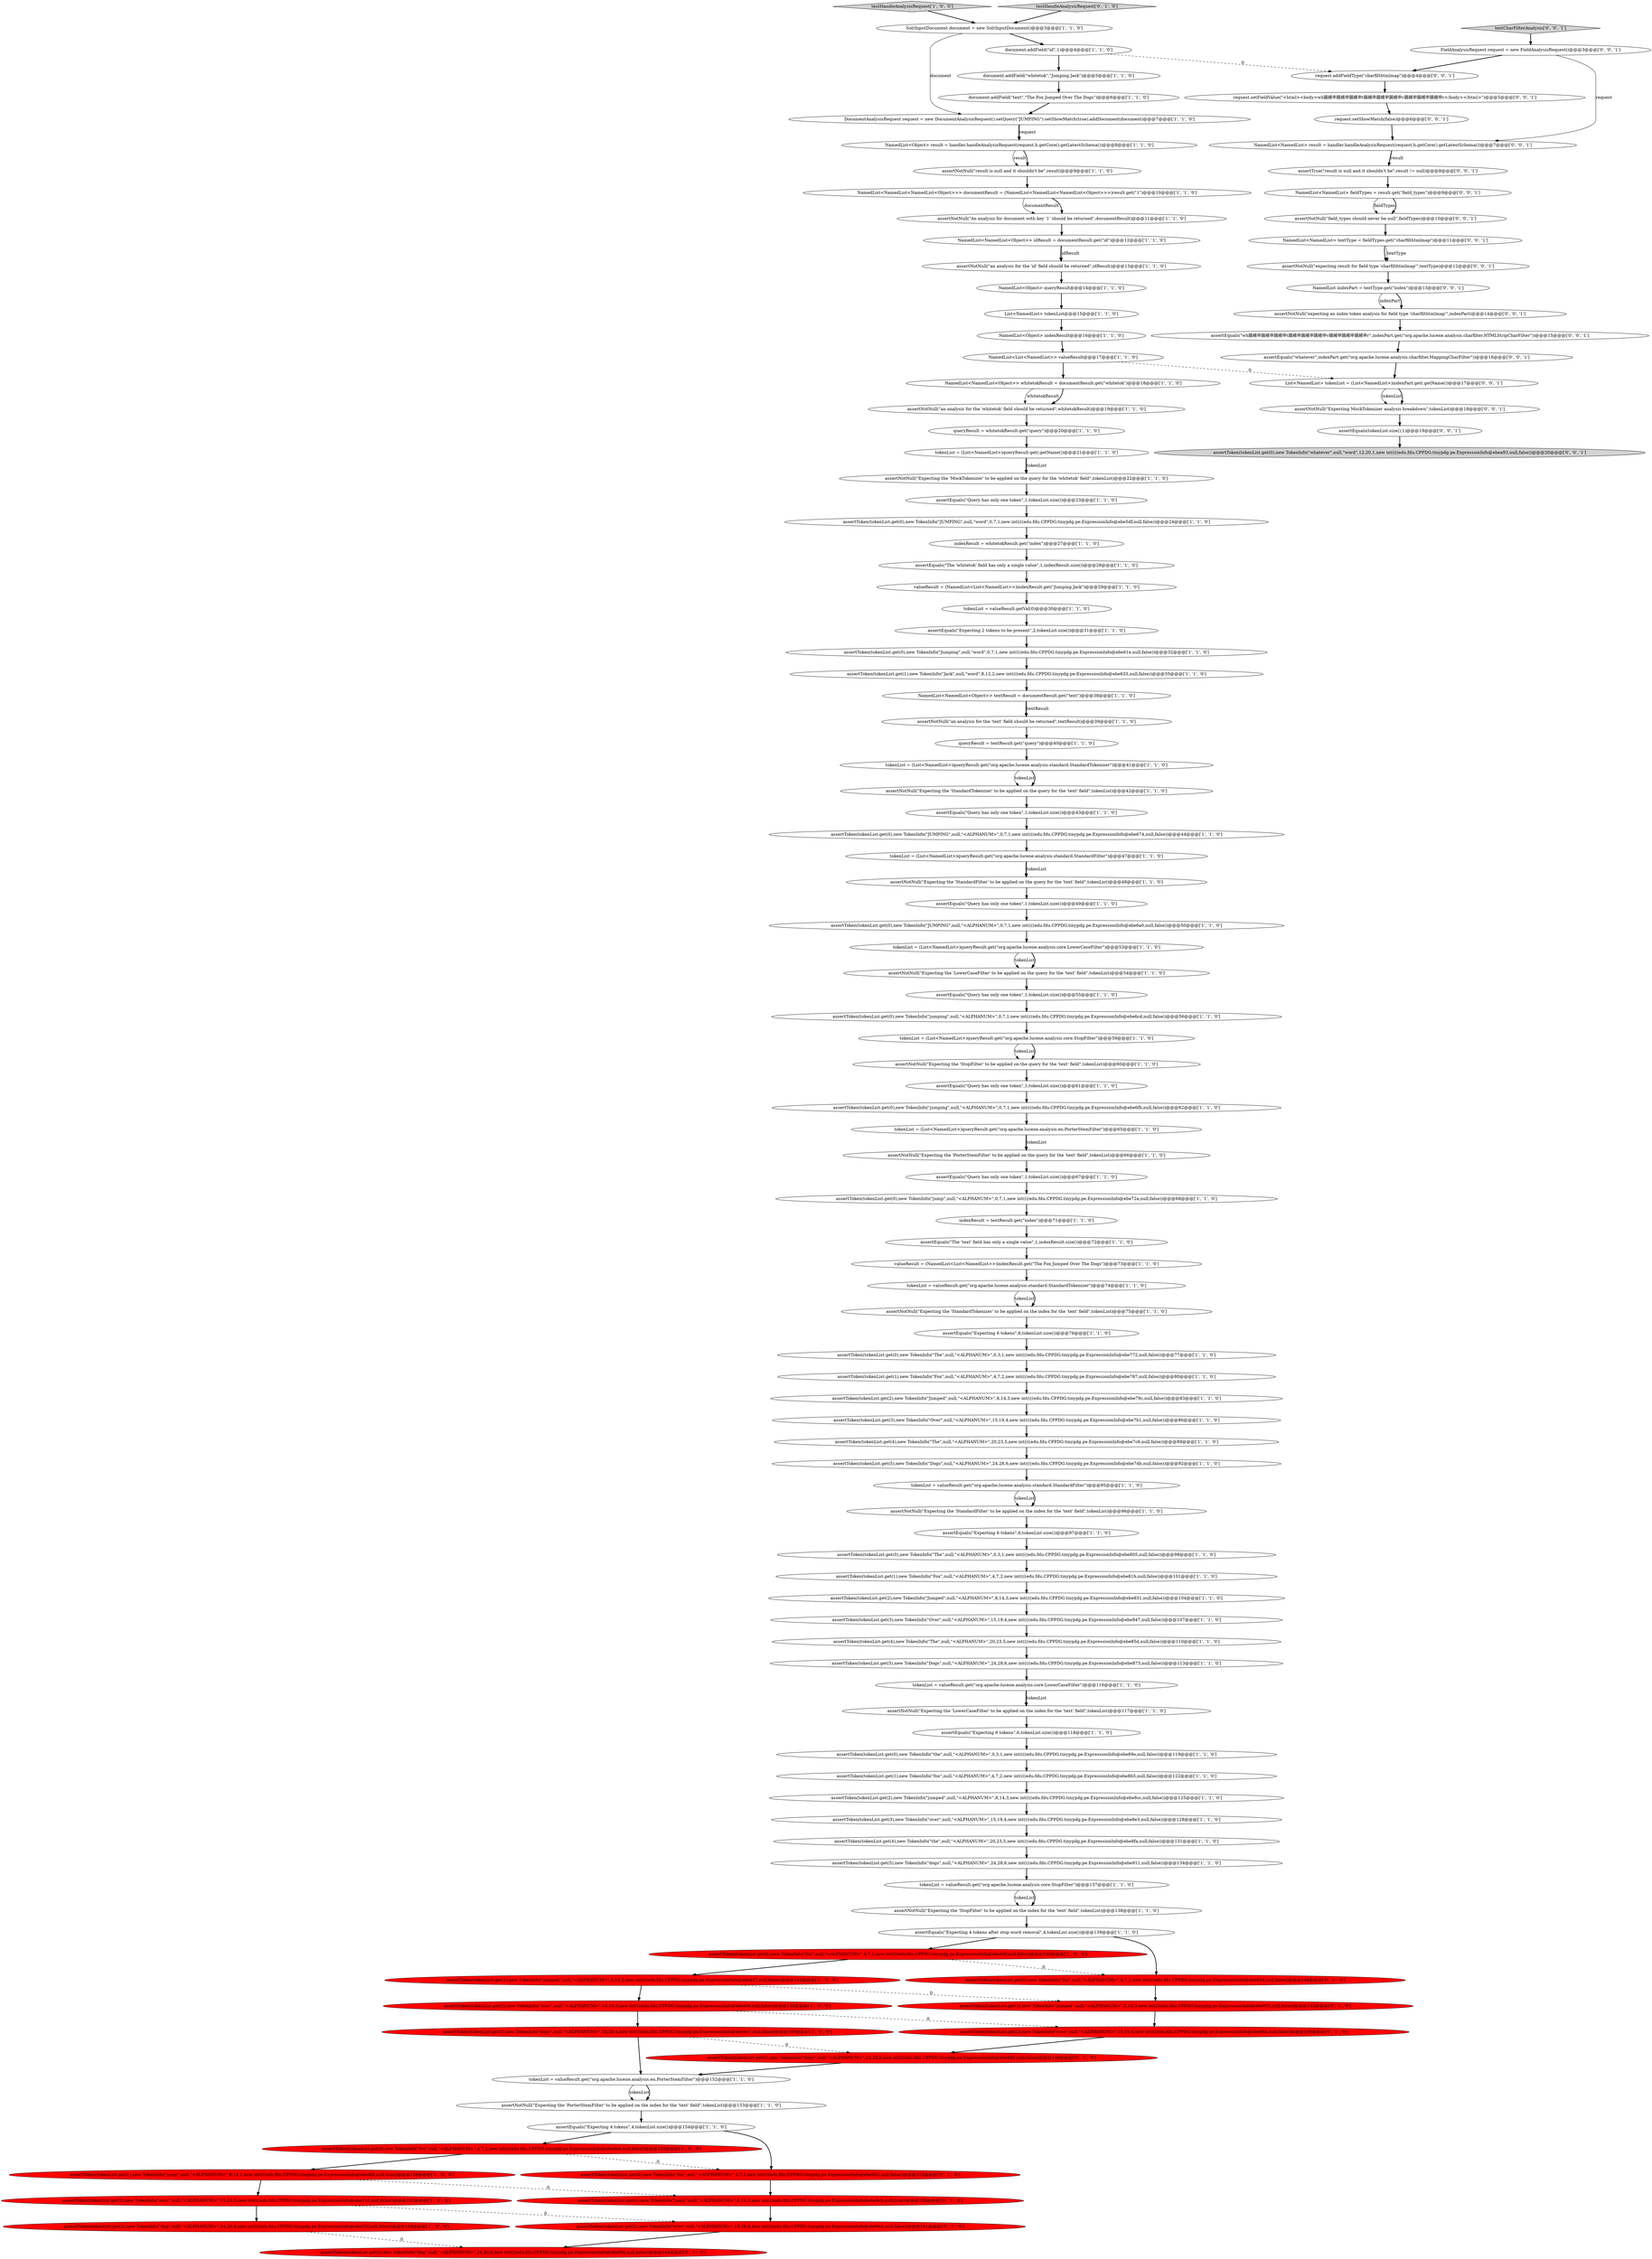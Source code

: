 digraph {
6 [style = filled, label = "assertNotNull(\"Expecting the 'StopFilter' to be applied on the query for the 'text' field\",tokenList)@@@60@@@['1', '1', '0']", fillcolor = white, shape = ellipse image = "AAA0AAABBB1BBB"];
60 [style = filled, label = "document.addField(\"id\",1)@@@4@@@['1', '1', '0']", fillcolor = white, shape = ellipse image = "AAA0AAABBB1BBB"];
27 [style = filled, label = "assertNotNull(\"Expecting the 'LowerCaseFilter' to be applied on the index for the 'text' field\",tokenList)@@@117@@@['1', '1', '0']", fillcolor = white, shape = ellipse image = "AAA0AAABBB1BBB"];
90 [style = filled, label = "SolrInputDocument document = new SolrInputDocument()@@@3@@@['1', '1', '0']", fillcolor = white, shape = ellipse image = "AAA0AAABBB1BBB"];
96 [style = filled, label = "assertToken(tokenList.get(0),new TokenInfo(\"JUMPING\",null,\"<ALPHANUM>\",0,7,1,new int((((edu.fdu.CPPDG.tinypdg.pe.ExpressionInfo@ebe674,null,false))@@@44@@@['1', '1', '0']", fillcolor = white, shape = ellipse image = "AAA0AAABBB1BBB"];
28 [style = filled, label = "assertNotNull(\"Expecting the 'StandardFilter' to be applied on the query for the 'text' field\",tokenList)@@@48@@@['1', '1', '0']", fillcolor = white, shape = ellipse image = "AAA0AAABBB1BBB"];
76 [style = filled, label = "tokenList = (List<NamedList>)queryResult.get(\"org.apache.lucene.analysis.core.StopFilter\")@@@59@@@['1', '1', '0']", fillcolor = white, shape = ellipse image = "AAA0AAABBB1BBB"];
78 [style = filled, label = "assertToken(tokenList.get(5),new TokenInfo(\"dogs\",null,\"<ALPHANUM>\",24,28,6,new int((((edu.fdu.CPPDG.tinypdg.pe.ExpressionInfo@ebe911,null,false))@@@134@@@['1', '1', '0']", fillcolor = white, shape = ellipse image = "AAA0AAABBB1BBB"];
73 [style = filled, label = "NamedList<NamedList<Object>> textResult = documentResult.get(\"text\")@@@38@@@['1', '1', '0']", fillcolor = white, shape = ellipse image = "AAA0AAABBB1BBB"];
101 [style = filled, label = "assertToken(tokenList.get(0),new TokenInfo(\"fox\",null,\"<ALPHANUM>\",4,7,2,new int((((edu.fdu.CPPDG.tinypdg.pe.ExpressionInfo@ebe93d,null,false))@@@140@@@['0', '1', '0']", fillcolor = red, shape = ellipse image = "AAA1AAABBB2BBB"];
116 [style = filled, label = "assertEquals(\"whatever\",indexPart.get(\"org.apache.lucene.analysis.charfilter.MappingCharFilter\"))@@@16@@@['0', '0', '1']", fillcolor = white, shape = ellipse image = "AAA0AAABBB3BBB"];
124 [style = filled, label = "assertNotNull(\"field_types should never be null\",fieldTypes)@@@10@@@['0', '0', '1']", fillcolor = white, shape = ellipse image = "AAA0AAABBB3BBB"];
58 [style = filled, label = "List<NamedList> tokenList@@@15@@@['1', '1', '0']", fillcolor = white, shape = ellipse image = "AAA0AAABBB1BBB"];
77 [style = filled, label = "NamedList<Object> queryResult@@@14@@@['1', '1', '0']", fillcolor = white, shape = ellipse image = "AAA0AAABBB1BBB"];
19 [style = filled, label = "NamedList<NamedList<Object>> whitetokResult = documentResult.get(\"whitetok\")@@@18@@@['1', '1', '0']", fillcolor = white, shape = ellipse image = "AAA0AAABBB1BBB"];
12 [style = filled, label = "assertEquals(\"Expecting 6 tokens\",6,tokenList.size())@@@118@@@['1', '1', '0']", fillcolor = white, shape = ellipse image = "AAA0AAABBB1BBB"];
45 [style = filled, label = "assertNotNull(\"Expecting the 'StandardFilter' to be applied on the index for the 'text' field\",tokenList)@@@96@@@['1', '1', '0']", fillcolor = white, shape = ellipse image = "AAA0AAABBB1BBB"];
72 [style = filled, label = "assertEquals(\"Expecting 6 tokens\",6,tokenList.size())@@@97@@@['1', '1', '0']", fillcolor = white, shape = ellipse image = "AAA0AAABBB1BBB"];
69 [style = filled, label = "assertToken(tokenList.get(2),new TokenInfo(\"over\",null,\"<ALPHANUM>\",15,19,3,new int((((edu.fdu.CPPDG.tinypdg.pe.ExpressionInfo@ebe49f,null,false))@@@146@@@['1', '0', '0']", fillcolor = red, shape = ellipse image = "AAA1AAABBB1BBB"];
63 [style = filled, label = "assertToken(tokenList.get(0),new TokenInfo(\"jumping\",null,\"<ALPHANUM>\",0,7,1,new int((((edu.fdu.CPPDG.tinypdg.pe.ExpressionInfo@ebe6cd,null,false))@@@56@@@['1', '1', '0']", fillcolor = white, shape = ellipse image = "AAA0AAABBB1BBB"];
20 [style = filled, label = "assertToken(tokenList.get(3),new TokenInfo(\"over\",null,\"<ALPHANUM>\",15,19,4,new int((((edu.fdu.CPPDG.tinypdg.pe.ExpressionInfo@ebe8e3,null,false))@@@128@@@['1', '1', '0']", fillcolor = white, shape = ellipse image = "AAA0AAABBB1BBB"];
118 [style = filled, label = "List<NamedList> tokenList = (List<NamedList>)indexPart.get(.getName())@@@17@@@['0', '0', '1']", fillcolor = white, shape = ellipse image = "AAA0AAABBB3BBB"];
89 [style = filled, label = "assertNotNull(\"Expecting the 'PorterStemFilter' to be applied on the index for the 'text' field\",tokenList)@@@153@@@['1', '1', '0']", fillcolor = white, shape = ellipse image = "AAA0AAABBB1BBB"];
81 [style = filled, label = "assertToken(tokenList.get(1),new TokenInfo(\"Jack\",null,\"word\",8,12,2,new int((((edu.fdu.CPPDG.tinypdg.pe.ExpressionInfo@ebe633,null,false))@@@35@@@['1', '1', '0']", fillcolor = white, shape = ellipse image = "AAA0AAABBB1BBB"];
84 [style = filled, label = "tokenList = valueResult.get(\"org.apache.lucene.analysis.core.StopFilter\")@@@137@@@['1', '1', '0']", fillcolor = white, shape = ellipse image = "AAA0AAABBB1BBB"];
83 [style = filled, label = "valueResult = (NamedList<List<NamedList>>)indexResult.get(\"Jumping Jack\")@@@29@@@['1', '1', '0']", fillcolor = white, shape = ellipse image = "AAA0AAABBB1BBB"];
2 [style = filled, label = "indexResult = whitetokResult.get(\"index\")@@@27@@@['1', '1', '0']", fillcolor = white, shape = ellipse image = "AAA0AAABBB1BBB"];
52 [style = filled, label = "queryResult = textResult.get(\"query\")@@@40@@@['1', '1', '0']", fillcolor = white, shape = ellipse image = "AAA0AAABBB1BBB"];
103 [style = filled, label = "assertToken(tokenList.get(2),new TokenInfo(\"over\",null,\"<ALPHANUM>\",15,19,4,new int((((edu.fdu.CPPDG.tinypdg.pe.ExpressionInfo@ebe96d,null,false))@@@146@@@['0', '1', '0']", fillcolor = red, shape = ellipse image = "AAA1AAABBB2BBB"];
50 [style = filled, label = "assertToken(tokenList.get(1),new TokenInfo(\"fox\",null,\"<ALPHANUM>\",4,7,2,new int((((edu.fdu.CPPDG.tinypdg.pe.ExpressionInfo@ebe8b5,null,false))@@@122@@@['1', '1', '0']", fillcolor = white, shape = ellipse image = "AAA0AAABBB1BBB"];
120 [style = filled, label = "request.addFieldType(\"charfilthtmlmap\")@@@4@@@['0', '0', '1']", fillcolor = white, shape = ellipse image = "AAA0AAABBB3BBB"];
26 [style = filled, label = "queryResult = whitetokResult.get(\"query\")@@@20@@@['1', '1', '0']", fillcolor = white, shape = ellipse image = "AAA0AAABBB1BBB"];
44 [style = filled, label = "assertEquals(\"Expecting 2 tokens to be present\",2,tokenList.size())@@@31@@@['1', '1', '0']", fillcolor = white, shape = ellipse image = "AAA0AAABBB1BBB"];
24 [style = filled, label = "assertToken(tokenList.get(0),new TokenInfo(\"fox\",null,\"<ALPHANUM>\",4,7,1,new int((((edu.fdu.CPPDG.tinypdg.pe.ExpressionInfo@ebe46f,null,false))@@@140@@@['1', '0', '0']", fillcolor = red, shape = ellipse image = "AAA1AAABBB1BBB"];
42 [style = filled, label = "assertEquals(\"The 'whitetok' field has only a single value\",1,indexResult.size())@@@28@@@['1', '1', '0']", fillcolor = white, shape = ellipse image = "AAA0AAABBB1BBB"];
5 [style = filled, label = "assertEquals(\"Query has only one token\",1,tokenList.size())@@@43@@@['1', '1', '0']", fillcolor = white, shape = ellipse image = "AAA0AAABBB1BBB"];
54 [style = filled, label = "NamedList<Object> indexResult@@@16@@@['1', '1', '0']", fillcolor = white, shape = ellipse image = "AAA0AAABBB1BBB"];
70 [style = filled, label = "testHandleAnalysisRequest['1', '0', '0']", fillcolor = lightgray, shape = diamond image = "AAA0AAABBB1BBB"];
16 [style = filled, label = "assertToken(tokenList.get(0),new TokenInfo(\"jumping\",null,\"<ALPHANUM>\",0,7,1,new int((((edu.fdu.CPPDG.tinypdg.pe.ExpressionInfo@ebe6fb,null,false))@@@62@@@['1', '1', '0']", fillcolor = white, shape = ellipse image = "AAA0AAABBB1BBB"];
31 [style = filled, label = "assertNotNull(\"an analysis for the 'id' field should be returned\",idResult)@@@13@@@['1', '1', '0']", fillcolor = white, shape = ellipse image = "AAA0AAABBB1BBB"];
46 [style = filled, label = "DocumentAnalysisRequest request = new DocumentAnalysisRequest().setQuery(\"JUMPING\").setShowMatch(true).addDocument(document)@@@7@@@['1', '1', '0']", fillcolor = white, shape = ellipse image = "AAA0AAABBB1BBB"];
65 [style = filled, label = "assertToken(tokenList.get(5),new TokenInfo(\"Dogs\",null,\"<ALPHANUM>\",24,28,6,new int((((edu.fdu.CPPDG.tinypdg.pe.ExpressionInfo@ebe873,null,false))@@@113@@@['1', '1', '0']", fillcolor = white, shape = ellipse image = "AAA0AAABBB1BBB"];
56 [style = filled, label = "assertEquals(\"Query has only one token\",1,tokenList.size())@@@55@@@['1', '1', '0']", fillcolor = white, shape = ellipse image = "AAA0AAABBB1BBB"];
23 [style = filled, label = "assertToken(tokenList.get(0),new TokenInfo(\"JUMPING\",null,\"word\",0,7,1,new int((((edu.fdu.CPPDG.tinypdg.pe.ExpressionInfo@ebe5df,null,false))@@@24@@@['1', '1', '0']", fillcolor = white, shape = ellipse image = "AAA0AAABBB1BBB"];
79 [style = filled, label = "assertToken(tokenList.get(2),new TokenInfo(\"Jumped\",null,\"<ALPHANUM>\",8,14,3,new int((((edu.fdu.CPPDG.tinypdg.pe.ExpressionInfo@ebe79c,null,false))@@@83@@@['1', '1', '0']", fillcolor = white, shape = ellipse image = "AAA0AAABBB1BBB"];
64 [style = filled, label = "assertToken(tokenList.get(2),new TokenInfo(\"jumped\",null,\"<ALPHANUM>\",8,14,3,new int((((edu.fdu.CPPDG.tinypdg.pe.ExpressionInfo@ebe8cc,null,false))@@@125@@@['1', '1', '0']", fillcolor = white, shape = ellipse image = "AAA0AAABBB1BBB"];
25 [style = filled, label = "assertToken(tokenList.get(3),new TokenInfo(\"Over\",null,\"<ALPHANUM>\",15,19,4,new int((((edu.fdu.CPPDG.tinypdg.pe.ExpressionInfo@ebe847,null,false))@@@107@@@['1', '1', '0']", fillcolor = white, shape = ellipse image = "AAA0AAABBB1BBB"];
53 [style = filled, label = "assertToken(tokenList.get(0),new TokenInfo(\"the\",null,\"<ALPHANUM>\",0,3,1,new int((((edu.fdu.CPPDG.tinypdg.pe.ExpressionInfo@ebe89e,null,false))@@@119@@@['1', '1', '0']", fillcolor = white, shape = ellipse image = "AAA0AAABBB1BBB"];
111 [style = filled, label = "assertTrue(\"result is null and it shouldn't be\",result != null)@@@8@@@['0', '0', '1']", fillcolor = white, shape = ellipse image = "AAA0AAABBB3BBB"];
113 [style = filled, label = "testCharFilterAnalysis['0', '0', '1']", fillcolor = lightgray, shape = diamond image = "AAA0AAABBB3BBB"];
82 [style = filled, label = "tokenList = valueResult.getVal(0)@@@30@@@['1', '1', '0']", fillcolor = white, shape = ellipse image = "AAA0AAABBB1BBB"];
61 [style = filled, label = "assertToken(tokenList.get(0),new TokenInfo(\"Jumping\",null,\"word\",0,7,1,new int((((edu.fdu.CPPDG.tinypdg.pe.ExpressionInfo@ebe61e,null,false))@@@32@@@['1', '1', '0']", fillcolor = white, shape = ellipse image = "AAA0AAABBB1BBB"];
105 [style = filled, label = "assertToken(tokenList.get(1),new TokenInfo(\"jumped\",null,\"<ALPHANUM>\",8,14,3,new int((((edu.fdu.CPPDG.tinypdg.pe.ExpressionInfo@ebe955,null,false))@@@143@@@['0', '1', '0']", fillcolor = red, shape = ellipse image = "AAA1AAABBB2BBB"];
55 [style = filled, label = "assertToken(tokenList.get(5),new TokenInfo(\"Dogs\",null,\"<ALPHANUM>\",24,28,6,new int((((edu.fdu.CPPDG.tinypdg.pe.ExpressionInfo@ebe7db,null,false))@@@92@@@['1', '1', '0']", fillcolor = white, shape = ellipse image = "AAA0AAABBB1BBB"];
97 [style = filled, label = "testHandleAnalysisRequest['0', '1', '0']", fillcolor = lightgray, shape = diamond image = "AAA0AAABBB2BBB"];
1 [style = filled, label = "tokenList = (List<NamedList>)queryResult.get(\"org.apache.lucene.analysis.standard.StandardFilter\")@@@47@@@['1', '1', '0']", fillcolor = white, shape = ellipse image = "AAA0AAABBB1BBB"];
102 [style = filled, label = "assertToken(tokenList.get(3),new TokenInfo(\"dog\",null,\"<ALPHANUM>\",24,28,6,new int((((edu.fdu.CPPDG.tinypdg.pe.ExpressionInfo@ebe9fd,null,false))@@@164@@@['0', '1', '0']", fillcolor = red, shape = ellipse image = "AAA1AAABBB2BBB"];
30 [style = filled, label = "tokenList = valueResult.get(\"org.apache.lucene.analysis.standard.StandardTokenizer\")@@@74@@@['1', '1', '0']", fillcolor = white, shape = ellipse image = "AAA0AAABBB1BBB"];
108 [style = filled, label = "assertToken(tokenList.get(0),new TokenInfo(\"whatever\",null,\"word\",12,20,1,new int((((edu.fdu.CPPDG.tinypdg.pe.ExpressionInfo@ebea93,null,false))@@@20@@@['0', '0', '1']", fillcolor = lightgray, shape = ellipse image = "AAA0AAABBB3BBB"];
7 [style = filled, label = "tokenList = (List<NamedList>)queryResult.get(\"org.apache.lucene.analysis.core.LowerCaseFilter\")@@@53@@@['1', '1', '0']", fillcolor = white, shape = ellipse image = "AAA0AAABBB1BBB"];
121 [style = filled, label = "NamedList<NamedList> fieldTypes = result.get(\"field_types\")@@@9@@@['0', '0', '1']", fillcolor = white, shape = ellipse image = "AAA0AAABBB3BBB"];
98 [style = filled, label = "assertToken(tokenList.get(2),new TokenInfo(\"over\",null,\"<ALPHANUM>\",15,19,4,new int((((edu.fdu.CPPDG.tinypdg.pe.ExpressionInfo@ebe9e4,null,false))@@@161@@@['0', '1', '0']", fillcolor = red, shape = ellipse image = "AAA1AAABBB2BBB"];
112 [style = filled, label = "NamedList indexPart = textType.get(\"index\")@@@13@@@['0', '0', '1']", fillcolor = white, shape = ellipse image = "AAA0AAABBB3BBB"];
41 [style = filled, label = "assertNotNull(\"an analysis for the 'text' field should be returned\",textResult)@@@39@@@['1', '1', '0']", fillcolor = white, shape = ellipse image = "AAA0AAABBB1BBB"];
43 [style = filled, label = "assertToken(tokenList.get(2),new TokenInfo(\"over\",null,\"<ALPHANUM>\",15,19,3,new int((((edu.fdu.CPPDG.tinypdg.pe.ExpressionInfo@ebe516,null,false))@@@161@@@['1', '0', '0']", fillcolor = red, shape = ellipse image = "AAA1AAABBB1BBB"];
109 [style = filled, label = "request.setShowMatch(false)@@@6@@@['0', '0', '1']", fillcolor = white, shape = ellipse image = "AAA0AAABBB3BBB"];
115 [style = filled, label = "assertNotNull(\"expecting an index token analysis for field type 'charfilthtmlmap'\",indexPart)@@@14@@@['0', '0', '1']", fillcolor = white, shape = ellipse image = "AAA0AAABBB3BBB"];
66 [style = filled, label = "assertNotNull(\"Expecting the 'StandardTokenizer' to be applied on the index for the 'text' field\",tokenList)@@@75@@@['1', '1', '0']", fillcolor = white, shape = ellipse image = "AAA0AAABBB1BBB"];
86 [style = filled, label = "assertToken(tokenList.get(3),new TokenInfo(\"Over\",null,\"<ALPHANUM>\",15,19,4,new int((((edu.fdu.CPPDG.tinypdg.pe.ExpressionInfo@ebe7b1,null,false))@@@86@@@['1', '1', '0']", fillcolor = white, shape = ellipse image = "AAA0AAABBB1BBB"];
21 [style = filled, label = "assertEquals(\"Expecting 6 tokens\",6,tokenList.size())@@@76@@@['1', '1', '0']", fillcolor = white, shape = ellipse image = "AAA0AAABBB1BBB"];
68 [style = filled, label = "NamedList<NamedList<Object>> idResult = documentResult.get(\"id\")@@@12@@@['1', '1', '0']", fillcolor = white, shape = ellipse image = "AAA0AAABBB1BBB"];
9 [style = filled, label = "assertToken(tokenList.get(3),new TokenInfo(\"dogs\",null,\"<ALPHANUM>\",24,28,4,new int((((edu.fdu.CPPDG.tinypdg.pe.ExpressionInfo@ebe4b7,null,false))@@@149@@@['1', '0', '0']", fillcolor = red, shape = ellipse image = "AAA1AAABBB1BBB"];
4 [style = filled, label = "assertNotNull(\"an analysis for the 'whitetok' field should be returned\",whitetokResult)@@@19@@@['1', '1', '0']", fillcolor = white, shape = ellipse image = "AAA0AAABBB1BBB"];
51 [style = filled, label = "tokenList = valueResult.get(\"org.apache.lucene.analysis.core.LowerCaseFilter\")@@@116@@@['1', '1', '0']", fillcolor = white, shape = ellipse image = "AAA0AAABBB1BBB"];
91 [style = filled, label = "assertToken(tokenList.get(0),new TokenInfo(\"The\",null,\"<ALPHANUM>\",0,3,1,new int((((edu.fdu.CPPDG.tinypdg.pe.ExpressionInfo@ebe805,null,false))@@@98@@@['1', '1', '0']", fillcolor = white, shape = ellipse image = "AAA0AAABBB1BBB"];
18 [style = filled, label = "assertToken(tokenList.get(1),new TokenInfo(\"jump\",null,\"<ALPHANUM>\",8,14,2,new int((((edu.fdu.CPPDG.tinypdg.pe.ExpressionInfo@ebe4fd,null,true))@@@158@@@['1', '0', '0']", fillcolor = red, shape = ellipse image = "AAA1AAABBB1BBB"];
13 [style = filled, label = "assertToken(tokenList.get(1),new TokenInfo(\"Fox\",null,\"<ALPHANUM>\",4,7,2,new int((((edu.fdu.CPPDG.tinypdg.pe.ExpressionInfo@ebe81b,null,false))@@@101@@@['1', '1', '0']", fillcolor = white, shape = ellipse image = "AAA0AAABBB1BBB"];
88 [style = filled, label = "tokenList = (List<NamedList>)queryResult.get(\"org.apache.lucene.analysis.standard.StandardTokenizer\")@@@41@@@['1', '1', '0']", fillcolor = white, shape = ellipse image = "AAA0AAABBB1BBB"];
8 [style = filled, label = "assertToken(tokenList.get(4),new TokenInfo(\"The\",null,\"<ALPHANUM>\",20,23,5,new int((((edu.fdu.CPPDG.tinypdg.pe.ExpressionInfo@ebe7c6,null,false))@@@89@@@['1', '1', '0']", fillcolor = white, shape = ellipse image = "AAA0AAABBB1BBB"];
49 [style = filled, label = "assertToken(tokenList.get(2),new TokenInfo(\"Jumped\",null,\"<ALPHANUM>\",8,14,3,new int((((edu.fdu.CPPDG.tinypdg.pe.ExpressionInfo@ebe831,null,false))@@@104@@@['1', '1', '0']", fillcolor = white, shape = ellipse image = "AAA0AAABBB1BBB"];
48 [style = filled, label = "assertNotNull(\"Expecting the 'PorterStemFilter' to be applied on the query for the 'text' field\",tokenList)@@@66@@@['1', '1', '0']", fillcolor = white, shape = ellipse image = "AAA0AAABBB1BBB"];
36 [style = filled, label = "assertNotNull(\"Expecting the 'StopFilter' to be applied on the index for the 'text' field\",tokenList)@@@138@@@['1', '1', '0']", fillcolor = white, shape = ellipse image = "AAA0AAABBB1BBB"];
62 [style = filled, label = "tokenList = (List<NamedList>)queryResult.get(\"org.apache.lucene.analysis.en.PorterStemFilter\")@@@65@@@['1', '1', '0']", fillcolor = white, shape = ellipse image = "AAA0AAABBB1BBB"];
11 [style = filled, label = "assertEquals(\"Query has only one token\",1,tokenList.size())@@@23@@@['1', '1', '0']", fillcolor = white, shape = ellipse image = "AAA0AAABBB1BBB"];
106 [style = filled, label = "NamedList<NamedList> textType = fieldTypes.get(\"charfilthtmlmap\")@@@11@@@['0', '0', '1']", fillcolor = white, shape = ellipse image = "AAA0AAABBB3BBB"];
33 [style = filled, label = "assertEquals(\"Query has only one token\",1,tokenList.size())@@@67@@@['1', '1', '0']", fillcolor = white, shape = ellipse image = "AAA0AAABBB1BBB"];
57 [style = filled, label = "NamedList<NamedList<NamedList<Object>>> documentResult = (NamedList<NamedList<NamedList<Object>>>)result.get(\"1\")@@@10@@@['1', '1', '0']", fillcolor = white, shape = ellipse image = "AAA0AAABBB1BBB"];
15 [style = filled, label = "document.addField(\"whitetok\",\"Jumping Jack\")@@@5@@@['1', '1', '0']", fillcolor = white, shape = ellipse image = "AAA0AAABBB1BBB"];
10 [style = filled, label = "assertNotNull(\"Expecting the 'StandardTokenizer' to be applied on the query for the 'text' field\",tokenList)@@@42@@@['1', '1', '0']", fillcolor = white, shape = ellipse image = "AAA0AAABBB1BBB"];
123 [style = filled, label = "FieldAnalysisRequest request = new FieldAnalysisRequest()@@@3@@@['0', '0', '1']", fillcolor = white, shape = ellipse image = "AAA0AAABBB3BBB"];
71 [style = filled, label = "valueResult = (NamedList<List<NamedList>>)indexResult.get(\"The Fox Jumped Over The Dogs\")@@@73@@@['1', '1', '0']", fillcolor = white, shape = ellipse image = "AAA0AAABBB1BBB"];
37 [style = filled, label = "assertEquals(\"Expecting 4 tokens\",4,tokenList.size())@@@154@@@['1', '1', '0']", fillcolor = white, shape = ellipse image = "AAA0AAABBB1BBB"];
85 [style = filled, label = "assertToken(tokenList.get(0),new TokenInfo(\"The\",null,\"<ALPHANUM>\",0,3,1,new int((((edu.fdu.CPPDG.tinypdg.pe.ExpressionInfo@ebe772,null,false))@@@77@@@['1', '1', '0']", fillcolor = white, shape = ellipse image = "AAA0AAABBB1BBB"];
95 [style = filled, label = "tokenList = (List<NamedList>)queryResult.get(.getName())@@@21@@@['1', '1', '0']", fillcolor = white, shape = ellipse image = "AAA0AAABBB1BBB"];
35 [style = filled, label = "tokenList = valueResult.get(\"org.apache.lucene.analysis.standard.StandardFilter\")@@@95@@@['1', '1', '0']", fillcolor = white, shape = ellipse image = "AAA0AAABBB1BBB"];
38 [style = filled, label = "assertToken(tokenList.get(4),new TokenInfo(\"The\",null,\"<ALPHANUM>\",20,23,5,new int((((edu.fdu.CPPDG.tinypdg.pe.ExpressionInfo@ebe85d,null,false))@@@110@@@['1', '1', '0']", fillcolor = white, shape = ellipse image = "AAA0AAABBB1BBB"];
59 [style = filled, label = "assertToken(tokenList.get(1),new TokenInfo(\"jumped\",null,\"<ALPHANUM>\",8,14,2,new int((((edu.fdu.CPPDG.tinypdg.pe.ExpressionInfo@ebe487,null,false))@@@143@@@['1', '0', '0']", fillcolor = red, shape = ellipse image = "AAA1AAABBB1BBB"];
80 [style = filled, label = "document.addField(\"text\",\"The Fox Jumped Over The Dogs\")@@@6@@@['1', '1', '0']", fillcolor = white, shape = ellipse image = "AAA0AAABBB1BBB"];
94 [style = filled, label = "assertToken(tokenList.get(1),new TokenInfo(\"Fox\",null,\"<ALPHANUM>\",4,7,2,new int((((edu.fdu.CPPDG.tinypdg.pe.ExpressionInfo@ebe787,null,false))@@@80@@@['1', '1', '0']", fillcolor = white, shape = ellipse image = "AAA0AAABBB1BBB"];
29 [style = filled, label = "assertEquals(\"Query has only one token\",1,tokenList.size())@@@61@@@['1', '1', '0']", fillcolor = white, shape = ellipse image = "AAA0AAABBB1BBB"];
104 [style = filled, label = "assertToken(tokenList.get(1),new TokenInfo(\"jump\",null,\"<ALPHANUM>\",8,14,3,new int((((edu.fdu.CPPDG.tinypdg.pe.ExpressionInfo@ebe9cb,null,true))@@@158@@@['0', '1', '0']", fillcolor = red, shape = ellipse image = "AAA1AAABBB2BBB"];
110 [style = filled, label = "assertNotNull(\"expecting result for field type 'charfilthtmlmap'\",textType)@@@12@@@['0', '0', '1']", fillcolor = white, shape = ellipse image = "AAA0AAABBB3BBB"];
87 [style = filled, label = "assertToken(tokenList.get(4),new TokenInfo(\"the\",null,\"<ALPHANUM>\",20,23,5,new int((((edu.fdu.CPPDG.tinypdg.pe.ExpressionInfo@ebe8fa,null,false))@@@131@@@['1', '1', '0']", fillcolor = white, shape = ellipse image = "AAA0AAABBB1BBB"];
74 [style = filled, label = "assertEquals(\"The 'text' field has only a single value\",1,indexResult.size())@@@72@@@['1', '1', '0']", fillcolor = white, shape = ellipse image = "AAA0AAABBB1BBB"];
67 [style = filled, label = "assertEquals(\"Query has only one token\",1,tokenList.size())@@@49@@@['1', '1', '0']", fillcolor = white, shape = ellipse image = "AAA0AAABBB1BBB"];
40 [style = filled, label = "assertToken(tokenList.get(3),new TokenInfo(\"dog\",null,\"<ALPHANUM>\",24,28,4,new int((((edu.fdu.CPPDG.tinypdg.pe.ExpressionInfo@ebe52f,null,false))@@@164@@@['1', '0', '0']", fillcolor = red, shape = ellipse image = "AAA1AAABBB1BBB"];
34 [style = filled, label = "assertNotNull(\"Expecting the 'LowerCaseFilter' to be applied on the query for the 'text' field\",tokenList)@@@54@@@['1', '1', '0']", fillcolor = white, shape = ellipse image = "AAA0AAABBB1BBB"];
22 [style = filled, label = "assertToken(tokenList.get(0),new TokenInfo(\"fox\",null,\"<ALPHANUM>\",4,7,1,new int((((edu.fdu.CPPDG.tinypdg.pe.ExpressionInfo@ebe4e4,null,false))@@@155@@@['1', '0', '0']", fillcolor = red, shape = ellipse image = "AAA1AAABBB1BBB"];
39 [style = filled, label = "NamedList<List<NamedList>> valueResult@@@17@@@['1', '1', '0']", fillcolor = white, shape = ellipse image = "AAA0AAABBB1BBB"];
47 [style = filled, label = "tokenList = valueResult.get(\"org.apache.lucene.analysis.en.PorterStemFilter\")@@@152@@@['1', '1', '0']", fillcolor = white, shape = ellipse image = "AAA0AAABBB1BBB"];
17 [style = filled, label = "assertEquals(\"Expecting 4 tokens after stop word removal\",4,tokenList.size())@@@139@@@['1', '1', '0']", fillcolor = white, shape = ellipse image = "AAA0AAABBB1BBB"];
0 [style = filled, label = "assertNotNull(\"An analysis for document with key '1' should be returned\",documentResult)@@@11@@@['1', '1', '0']", fillcolor = white, shape = ellipse image = "AAA0AAABBB1BBB"];
117 [style = filled, label = "assertEquals(tokenList.size(),1)@@@19@@@['0', '0', '1']", fillcolor = white, shape = ellipse image = "AAA0AAABBB3BBB"];
107 [style = filled, label = "assertNotNull(\"Expecting MockTokenizer analysis breakdown\",tokenList)@@@18@@@['0', '0', '1']", fillcolor = white, shape = ellipse image = "AAA0AAABBB3BBB"];
114 [style = filled, label = "NamedList<NamedList> result = handler.handleAnalysisRequest(request,h.getCore().getLatestSchema())@@@7@@@['0', '0', '1']", fillcolor = white, shape = ellipse image = "AAA0AAABBB3BBB"];
93 [style = filled, label = "assertNotNull(\"result is null and it shouldn't be\",result)@@@9@@@['1', '1', '0']", fillcolor = white, shape = ellipse image = "AAA0AAABBB1BBB"];
99 [style = filled, label = "assertToken(tokenList.get(0),new TokenInfo(\"fox\",null,\"<ALPHANUM>\",4,7,2,new int((((edu.fdu.CPPDG.tinypdg.pe.ExpressionInfo@ebe9b2,null,false))@@@155@@@['0', '1', '0']", fillcolor = red, shape = ellipse image = "AAA1AAABBB2BBB"];
122 [style = filled, label = "assertEquals(\"wh鐃緒申鐃緒申鐃緒申t鐃緒申鐃緒申鐃緒申v鐃緒申鐃緒申鐃緒申r\",indexPart.get(\"org.apache.lucene.analysis.charfilter.HTMLStripCharFilter\"))@@@15@@@['0', '0', '1']", fillcolor = white, shape = ellipse image = "AAA0AAABBB3BBB"];
14 [style = filled, label = "assertNotNull(\"Expecting the 'MockTokenizer' to be applied on the query for the 'whitetok' field\",tokenList)@@@22@@@['1', '1', '0']", fillcolor = white, shape = ellipse image = "AAA0AAABBB1BBB"];
3 [style = filled, label = "indexResult = textResult.get(\"index\")@@@71@@@['1', '1', '0']", fillcolor = white, shape = ellipse image = "AAA0AAABBB1BBB"];
75 [style = filled, label = "assertToken(tokenList.get(0),new TokenInfo(\"jump\",null,\"<ALPHANUM>\",0,7,1,new int((((edu.fdu.CPPDG.tinypdg.pe.ExpressionInfo@ebe72a,null,false))@@@68@@@['1', '1', '0']", fillcolor = white, shape = ellipse image = "AAA0AAABBB1BBB"];
92 [style = filled, label = "NamedList<Object> result = handler.handleAnalysisRequest(request,h.getCore().getLatestSchema())@@@8@@@['1', '1', '0']", fillcolor = white, shape = ellipse image = "AAA0AAABBB1BBB"];
119 [style = filled, label = "request.setFieldValue(\"<html><body>wh鐃緒申鐃緒申鐃緒申t鐃緒申鐃緒申鐃緒申v鐃緒申鐃緒申鐃緒申r</body></html>\")@@@5@@@['0', '0', '1']", fillcolor = white, shape = ellipse image = "AAA0AAABBB3BBB"];
32 [style = filled, label = "assertToken(tokenList.get(0),new TokenInfo(\"JUMPING\",null,\"<ALPHANUM>\",0,7,1,new int((((edu.fdu.CPPDG.tinypdg.pe.ExpressionInfo@ebe6a0,null,false))@@@50@@@['1', '1', '0']", fillcolor = white, shape = ellipse image = "AAA0AAABBB1BBB"];
100 [style = filled, label = "assertToken(tokenList.get(3),new TokenInfo(\"dogs\",null,\"<ALPHANUM>\",24,28,6,new int((((edu.fdu.CPPDG.tinypdg.pe.ExpressionInfo@ebe985,null,false))@@@149@@@['0', '1', '0']", fillcolor = red, shape = ellipse image = "AAA1AAABBB2BBB"];
39->19 [style = bold, label=""];
71->30 [style = bold, label=""];
5->96 [style = bold, label=""];
12->53 [style = bold, label=""];
79->86 [style = bold, label=""];
68->31 [style = bold, label=""];
43->98 [style = dashed, label="0"];
31->77 [style = bold, label=""];
101->105 [style = bold, label=""];
111->121 [style = bold, label=""];
81->73 [style = bold, label=""];
68->31 [style = solid, label="idResult"];
69->9 [style = bold, label=""];
120->119 [style = bold, label=""];
106->110 [style = bold, label=""];
15->80 [style = bold, label=""];
116->118 [style = bold, label=""];
92->93 [style = solid, label="result"];
13->49 [style = bold, label=""];
105->103 [style = bold, label=""];
26->95 [style = bold, label=""];
57->0 [style = solid, label="documentResult"];
114->111 [style = bold, label=""];
76->6 [style = solid, label="tokenList"];
84->36 [style = solid, label="tokenList"];
52->88 [style = bold, label=""];
6->29 [style = bold, label=""];
65->51 [style = bold, label=""];
35->45 [style = solid, label="tokenList"];
43->40 [style = bold, label=""];
93->57 [style = bold, label=""];
118->107 [style = solid, label="tokenList"];
1->28 [style = bold, label=""];
104->98 [style = bold, label=""];
40->102 [style = dashed, label="0"];
100->47 [style = bold, label=""];
24->101 [style = dashed, label="0"];
18->104 [style = dashed, label="0"];
9->47 [style = bold, label=""];
35->45 [style = bold, label=""];
36->17 [style = bold, label=""];
14->11 [style = bold, label=""];
16->62 [style = bold, label=""];
123->114 [style = solid, label="request"];
24->59 [style = bold, label=""];
27->12 [style = bold, label=""];
1->28 [style = solid, label="tokenList"];
47->89 [style = solid, label="tokenList"];
0->68 [style = bold, label=""];
90->60 [style = bold, label=""];
57->0 [style = bold, label=""];
32->7 [style = bold, label=""];
7->34 [style = solid, label="tokenList"];
119->109 [style = bold, label=""];
95->14 [style = bold, label=""];
109->114 [style = bold, label=""];
58->54 [style = bold, label=""];
89->37 [style = bold, label=""];
72->91 [style = bold, label=""];
49->25 [style = bold, label=""];
22->18 [style = bold, label=""];
122->116 [style = bold, label=""];
117->108 [style = bold, label=""];
121->124 [style = solid, label="fieldTypes"];
103->100 [style = bold, label=""];
38->65 [style = bold, label=""];
64->20 [style = bold, label=""];
47->89 [style = bold, label=""];
121->124 [style = bold, label=""];
48->33 [style = bold, label=""];
112->115 [style = solid, label="indexPart"];
51->27 [style = bold, label=""];
62->48 [style = bold, label=""];
37->99 [style = bold, label=""];
8->55 [style = bold, label=""];
99->104 [style = bold, label=""];
55->35 [style = bold, label=""];
113->123 [style = bold, label=""];
114->111 [style = solid, label="result"];
29->16 [style = bold, label=""];
92->93 [style = bold, label=""];
91->13 [style = bold, label=""];
25->38 [style = bold, label=""];
44->61 [style = bold, label=""];
90->46 [style = solid, label="document"];
3->74 [style = bold, label=""];
62->48 [style = solid, label="tokenList"];
78->84 [style = bold, label=""];
94->79 [style = bold, label=""];
96->1 [style = bold, label=""];
60->120 [style = dashed, label="0"];
73->41 [style = bold, label=""];
123->120 [style = bold, label=""];
95->14 [style = solid, label="tokenList"];
30->66 [style = solid, label="tokenList"];
106->110 [style = solid, label="textType"];
34->56 [style = bold, label=""];
53->50 [style = bold, label=""];
54->39 [style = bold, label=""];
37->22 [style = bold, label=""];
59->105 [style = dashed, label="0"];
20->87 [style = bold, label=""];
75->3 [style = bold, label=""];
107->117 [style = bold, label=""];
10->5 [style = bold, label=""];
42->83 [style = bold, label=""];
66->21 [style = bold, label=""];
88->10 [style = solid, label="tokenList"];
98->102 [style = bold, label=""];
88->10 [style = bold, label=""];
50->64 [style = bold, label=""];
67->32 [style = bold, label=""];
45->72 [style = bold, label=""];
23->2 [style = bold, label=""];
56->63 [style = bold, label=""];
59->69 [style = bold, label=""];
69->103 [style = dashed, label="0"];
97->90 [style = bold, label=""];
87->78 [style = bold, label=""];
115->122 [style = bold, label=""];
124->106 [style = bold, label=""];
73->41 [style = solid, label="textResult"];
112->115 [style = bold, label=""];
39->118 [style = dashed, label="0"];
46->92 [style = bold, label=""];
28->67 [style = bold, label=""];
46->92 [style = solid, label="request"];
74->71 [style = bold, label=""];
30->66 [style = bold, label=""];
9->100 [style = dashed, label="0"];
4->26 [style = bold, label=""];
51->27 [style = solid, label="tokenList"];
60->15 [style = bold, label=""];
86->8 [style = bold, label=""];
118->107 [style = bold, label=""];
76->6 [style = bold, label=""];
41->52 [style = bold, label=""];
22->99 [style = dashed, label="0"];
83->82 [style = bold, label=""];
80->46 [style = bold, label=""];
17->101 [style = bold, label=""];
33->75 [style = bold, label=""];
17->24 [style = bold, label=""];
7->34 [style = bold, label=""];
18->43 [style = bold, label=""];
21->85 [style = bold, label=""];
77->58 [style = bold, label=""];
85->94 [style = bold, label=""];
63->76 [style = bold, label=""];
19->4 [style = solid, label="whitetokResult"];
61->81 [style = bold, label=""];
19->4 [style = bold, label=""];
84->36 [style = bold, label=""];
11->23 [style = bold, label=""];
2->42 [style = bold, label=""];
70->90 [style = bold, label=""];
82->44 [style = bold, label=""];
110->112 [style = bold, label=""];
}
